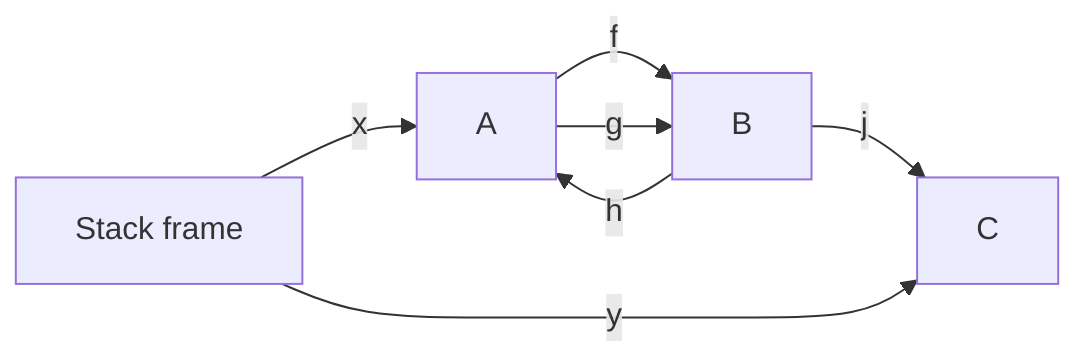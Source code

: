 graph LR;
     O[Stack frame]-- x -->A
     A-- f -->B
     A-- g -->B
     B-- h -->A
     B-- j -->C
     O-- y -->C